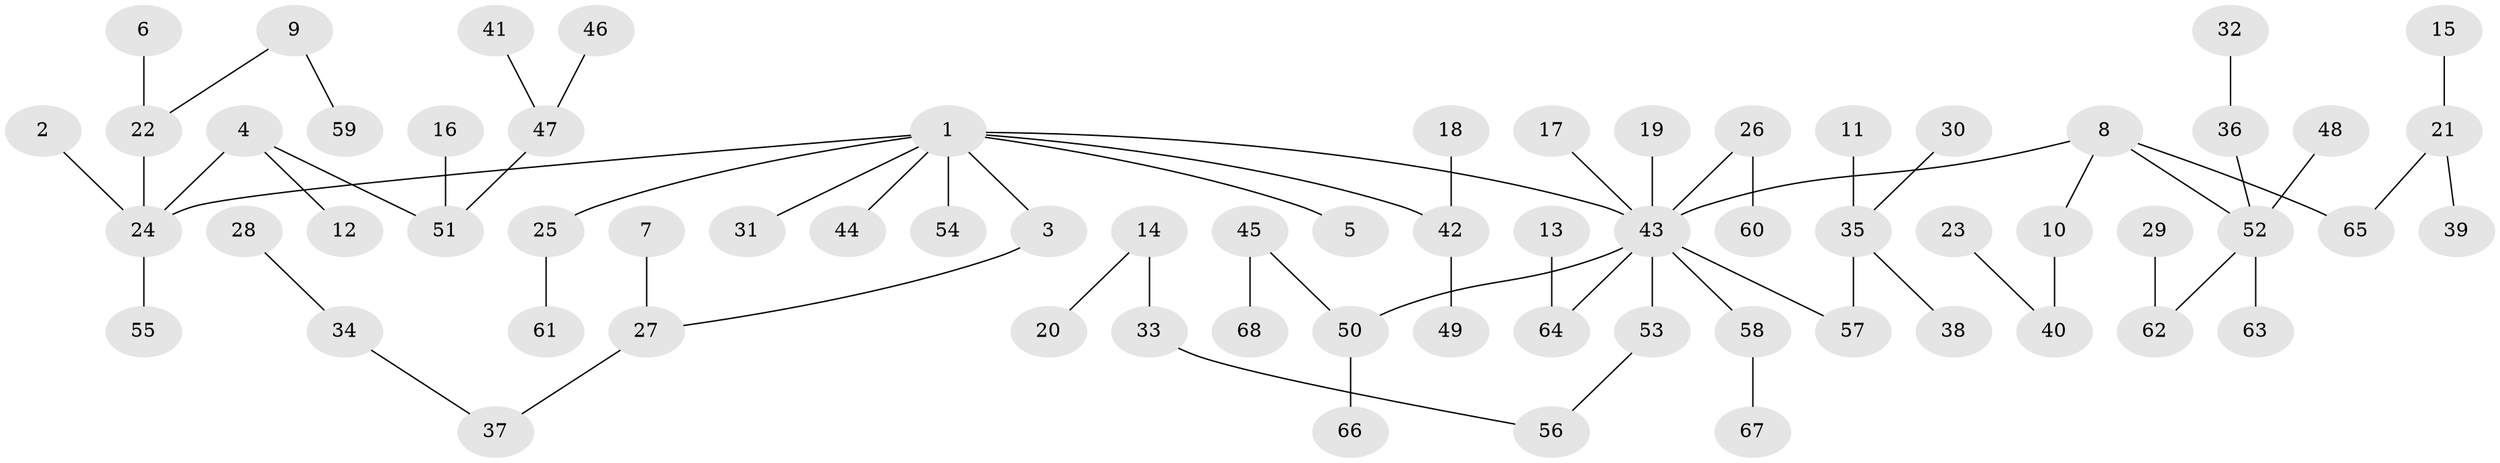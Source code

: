 // original degree distribution, {6: 0.014705882352941176, 3: 0.17647058823529413, 9: 0.007352941176470588, 1: 0.5073529411764706, 2: 0.21323529411764705, 5: 0.022058823529411766, 4: 0.051470588235294115, 7: 0.007352941176470588}
// Generated by graph-tools (version 1.1) at 2025/26/03/09/25 03:26:31]
// undirected, 68 vertices, 67 edges
graph export_dot {
graph [start="1"]
  node [color=gray90,style=filled];
  1;
  2;
  3;
  4;
  5;
  6;
  7;
  8;
  9;
  10;
  11;
  12;
  13;
  14;
  15;
  16;
  17;
  18;
  19;
  20;
  21;
  22;
  23;
  24;
  25;
  26;
  27;
  28;
  29;
  30;
  31;
  32;
  33;
  34;
  35;
  36;
  37;
  38;
  39;
  40;
  41;
  42;
  43;
  44;
  45;
  46;
  47;
  48;
  49;
  50;
  51;
  52;
  53;
  54;
  55;
  56;
  57;
  58;
  59;
  60;
  61;
  62;
  63;
  64;
  65;
  66;
  67;
  68;
  1 -- 3 [weight=1.0];
  1 -- 5 [weight=1.0];
  1 -- 24 [weight=1.0];
  1 -- 25 [weight=1.0];
  1 -- 31 [weight=1.0];
  1 -- 42 [weight=1.0];
  1 -- 43 [weight=1.0];
  1 -- 44 [weight=1.0];
  1 -- 54 [weight=1.0];
  2 -- 24 [weight=1.0];
  3 -- 27 [weight=1.0];
  4 -- 12 [weight=1.0];
  4 -- 24 [weight=1.0];
  4 -- 51 [weight=1.0];
  6 -- 22 [weight=1.0];
  7 -- 27 [weight=1.0];
  8 -- 10 [weight=1.0];
  8 -- 43 [weight=1.0];
  8 -- 52 [weight=1.0];
  8 -- 65 [weight=1.0];
  9 -- 22 [weight=1.0];
  9 -- 59 [weight=1.0];
  10 -- 40 [weight=1.0];
  11 -- 35 [weight=1.0];
  13 -- 64 [weight=1.0];
  14 -- 20 [weight=1.0];
  14 -- 33 [weight=1.0];
  15 -- 21 [weight=1.0];
  16 -- 51 [weight=1.0];
  17 -- 43 [weight=1.0];
  18 -- 42 [weight=1.0];
  19 -- 43 [weight=1.0];
  21 -- 39 [weight=1.0];
  21 -- 65 [weight=1.0];
  22 -- 24 [weight=1.0];
  23 -- 40 [weight=1.0];
  24 -- 55 [weight=1.0];
  25 -- 61 [weight=1.0];
  26 -- 43 [weight=1.0];
  26 -- 60 [weight=1.0];
  27 -- 37 [weight=1.0];
  28 -- 34 [weight=1.0];
  29 -- 62 [weight=1.0];
  30 -- 35 [weight=1.0];
  32 -- 36 [weight=1.0];
  33 -- 56 [weight=1.0];
  34 -- 37 [weight=1.0];
  35 -- 38 [weight=1.0];
  35 -- 57 [weight=1.0];
  36 -- 52 [weight=1.0];
  41 -- 47 [weight=1.0];
  42 -- 49 [weight=1.0];
  43 -- 50 [weight=1.0];
  43 -- 53 [weight=1.0];
  43 -- 57 [weight=1.0];
  43 -- 58 [weight=1.0];
  43 -- 64 [weight=1.0];
  45 -- 50 [weight=1.0];
  45 -- 68 [weight=1.0];
  46 -- 47 [weight=1.0];
  47 -- 51 [weight=1.0];
  48 -- 52 [weight=1.0];
  50 -- 66 [weight=1.0];
  52 -- 62 [weight=1.0];
  52 -- 63 [weight=1.0];
  53 -- 56 [weight=1.0];
  58 -- 67 [weight=1.0];
}
